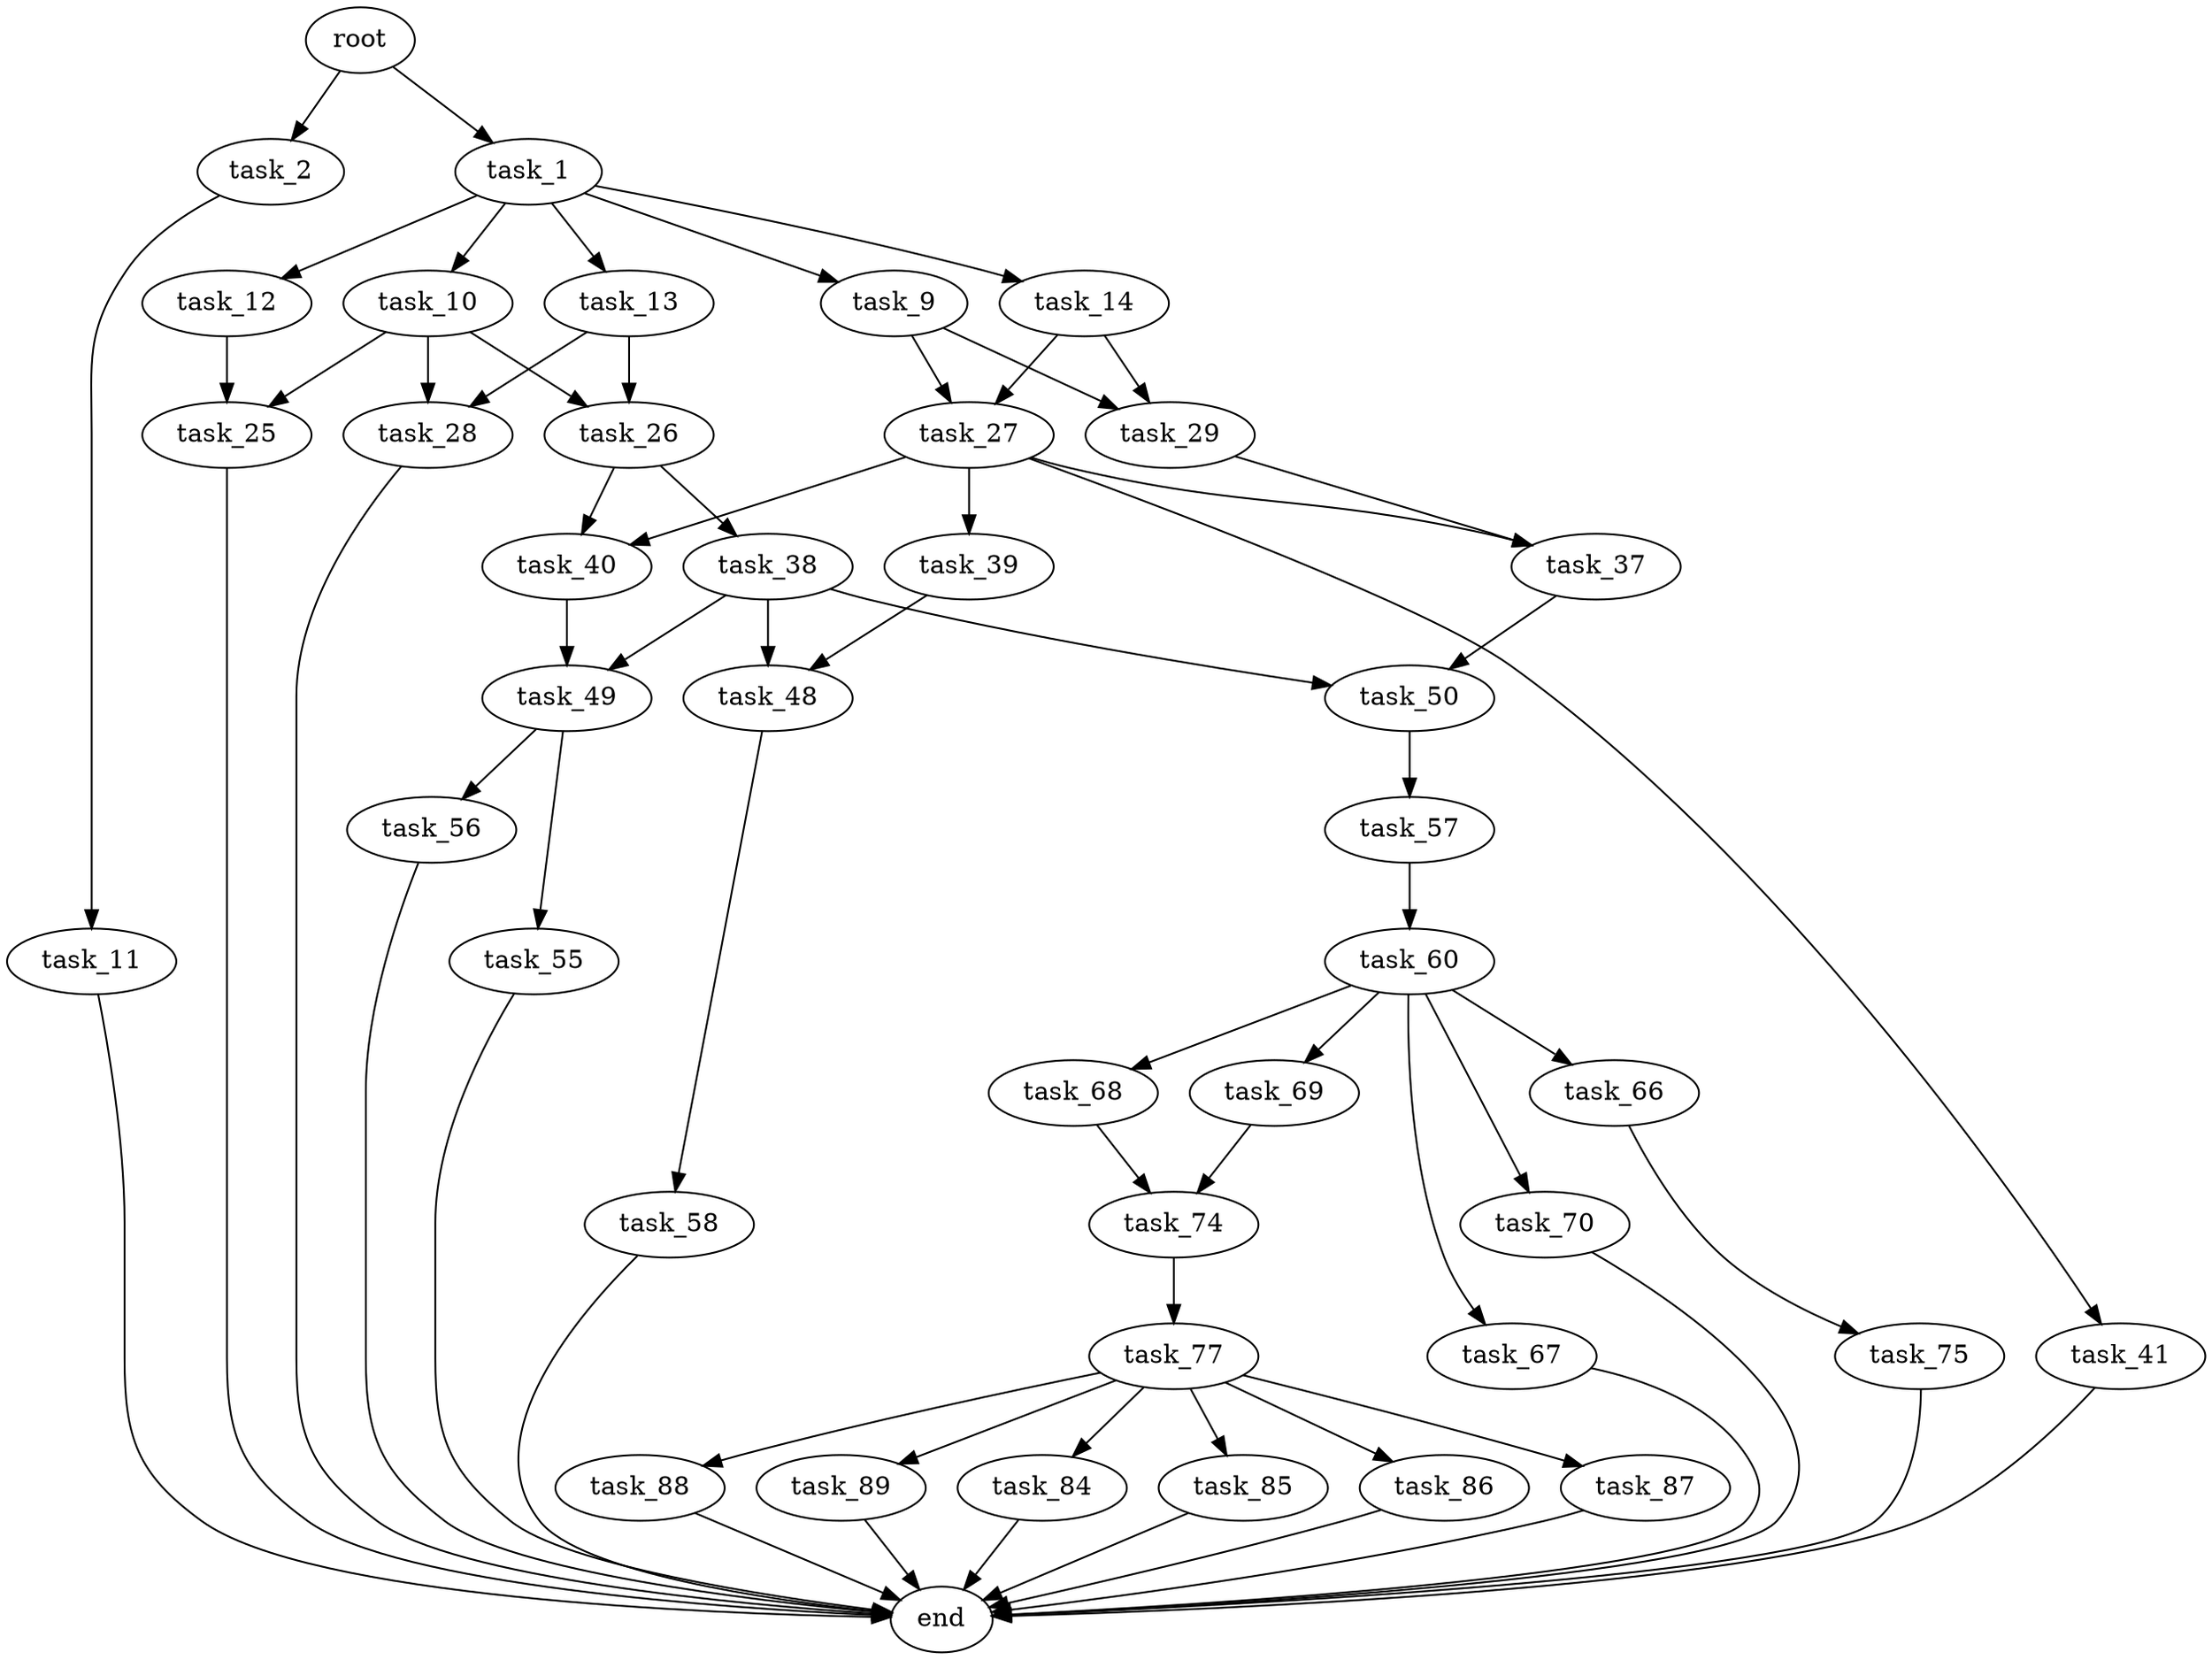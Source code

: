 digraph G {
  root [size="0.000000"];
  task_1 [size="33209832002.000000"];
  task_2 [size="68719476736.000000"];
  task_9 [size="301745122048.000000"];
  task_10 [size="1073741824000.000000"];
  task_12 [size="549755813888.000000"];
  task_13 [size="15195965284.000000"];
  task_14 [size="71631015144.000000"];
  task_11 [size="4538385120.000000"];
  task_27 [size="708832005466.000000"];
  task_29 [size="549755813888.000000"];
  task_25 [size="163428642660.000000"];
  task_26 [size="368293445632.000000"];
  task_28 [size="897213423805.000000"];
  end [size="0.000000"];
  task_38 [size="5684657532.000000"];
  task_40 [size="378849670589.000000"];
  task_37 [size="62056749293.000000"];
  task_39 [size="8300443595.000000"];
  task_41 [size="8589934592.000000"];
  task_50 [size="368293445632.000000"];
  task_48 [size="1423185281623.000000"];
  task_49 [size="8589934592.000000"];
  task_58 [size="254012906684.000000"];
  task_55 [size="865614740781.000000"];
  task_56 [size="368293445632.000000"];
  task_57 [size="68719476736.000000"];
  task_60 [size="1590889021.000000"];
  task_66 [size="134217728000.000000"];
  task_67 [size="121609587332.000000"];
  task_68 [size="1076112937.000000"];
  task_69 [size="368293445632.000000"];
  task_70 [size="26857776605.000000"];
  task_75 [size="37159266788.000000"];
  task_74 [size="8020848319.000000"];
  task_77 [size="1073741824000.000000"];
  task_84 [size="558931729096.000000"];
  task_85 [size="782757789696.000000"];
  task_86 [size="68719476736.000000"];
  task_87 [size="2377959704.000000"];
  task_88 [size="3334130874.000000"];
  task_89 [size="97264602733.000000"];

  root -> task_1 [size="1.000000"];
  root -> task_2 [size="1.000000"];
  task_1 -> task_9 [size="536870912.000000"];
  task_1 -> task_10 [size="536870912.000000"];
  task_1 -> task_12 [size="536870912.000000"];
  task_1 -> task_13 [size="536870912.000000"];
  task_1 -> task_14 [size="536870912.000000"];
  task_2 -> task_11 [size="134217728.000000"];
  task_9 -> task_27 [size="301989888.000000"];
  task_9 -> task_29 [size="301989888.000000"];
  task_10 -> task_25 [size="838860800.000000"];
  task_10 -> task_26 [size="838860800.000000"];
  task_10 -> task_28 [size="838860800.000000"];
  task_12 -> task_25 [size="536870912.000000"];
  task_13 -> task_26 [size="301989888.000000"];
  task_13 -> task_28 [size="301989888.000000"];
  task_14 -> task_27 [size="134217728.000000"];
  task_14 -> task_29 [size="134217728.000000"];
  task_11 -> end [size="1.000000"];
  task_27 -> task_37 [size="679477248.000000"];
  task_27 -> task_39 [size="679477248.000000"];
  task_27 -> task_40 [size="679477248.000000"];
  task_27 -> task_41 [size="679477248.000000"];
  task_29 -> task_37 [size="536870912.000000"];
  task_25 -> end [size="1.000000"];
  task_26 -> task_38 [size="411041792.000000"];
  task_26 -> task_40 [size="411041792.000000"];
  task_28 -> end [size="1.000000"];
  task_38 -> task_48 [size="134217728.000000"];
  task_38 -> task_49 [size="134217728.000000"];
  task_38 -> task_50 [size="134217728.000000"];
  task_40 -> task_49 [size="301989888.000000"];
  task_37 -> task_50 [size="75497472.000000"];
  task_39 -> task_48 [size="411041792.000000"];
  task_41 -> end [size="1.000000"];
  task_50 -> task_57 [size="411041792.000000"];
  task_48 -> task_58 [size="838860800.000000"];
  task_49 -> task_55 [size="33554432.000000"];
  task_49 -> task_56 [size="33554432.000000"];
  task_58 -> end [size="1.000000"];
  task_55 -> end [size="1.000000"];
  task_56 -> end [size="1.000000"];
  task_57 -> task_60 [size="134217728.000000"];
  task_60 -> task_66 [size="134217728.000000"];
  task_60 -> task_67 [size="134217728.000000"];
  task_60 -> task_68 [size="134217728.000000"];
  task_60 -> task_69 [size="134217728.000000"];
  task_60 -> task_70 [size="134217728.000000"];
  task_66 -> task_75 [size="209715200.000000"];
  task_67 -> end [size="1.000000"];
  task_68 -> task_74 [size="75497472.000000"];
  task_69 -> task_74 [size="411041792.000000"];
  task_70 -> end [size="1.000000"];
  task_75 -> end [size="1.000000"];
  task_74 -> task_77 [size="134217728.000000"];
  task_77 -> task_84 [size="838860800.000000"];
  task_77 -> task_85 [size="838860800.000000"];
  task_77 -> task_86 [size="838860800.000000"];
  task_77 -> task_87 [size="838860800.000000"];
  task_77 -> task_88 [size="838860800.000000"];
  task_77 -> task_89 [size="838860800.000000"];
  task_84 -> end [size="1.000000"];
  task_85 -> end [size="1.000000"];
  task_86 -> end [size="1.000000"];
  task_87 -> end [size="1.000000"];
  task_88 -> end [size="1.000000"];
  task_89 -> end [size="1.000000"];
}
